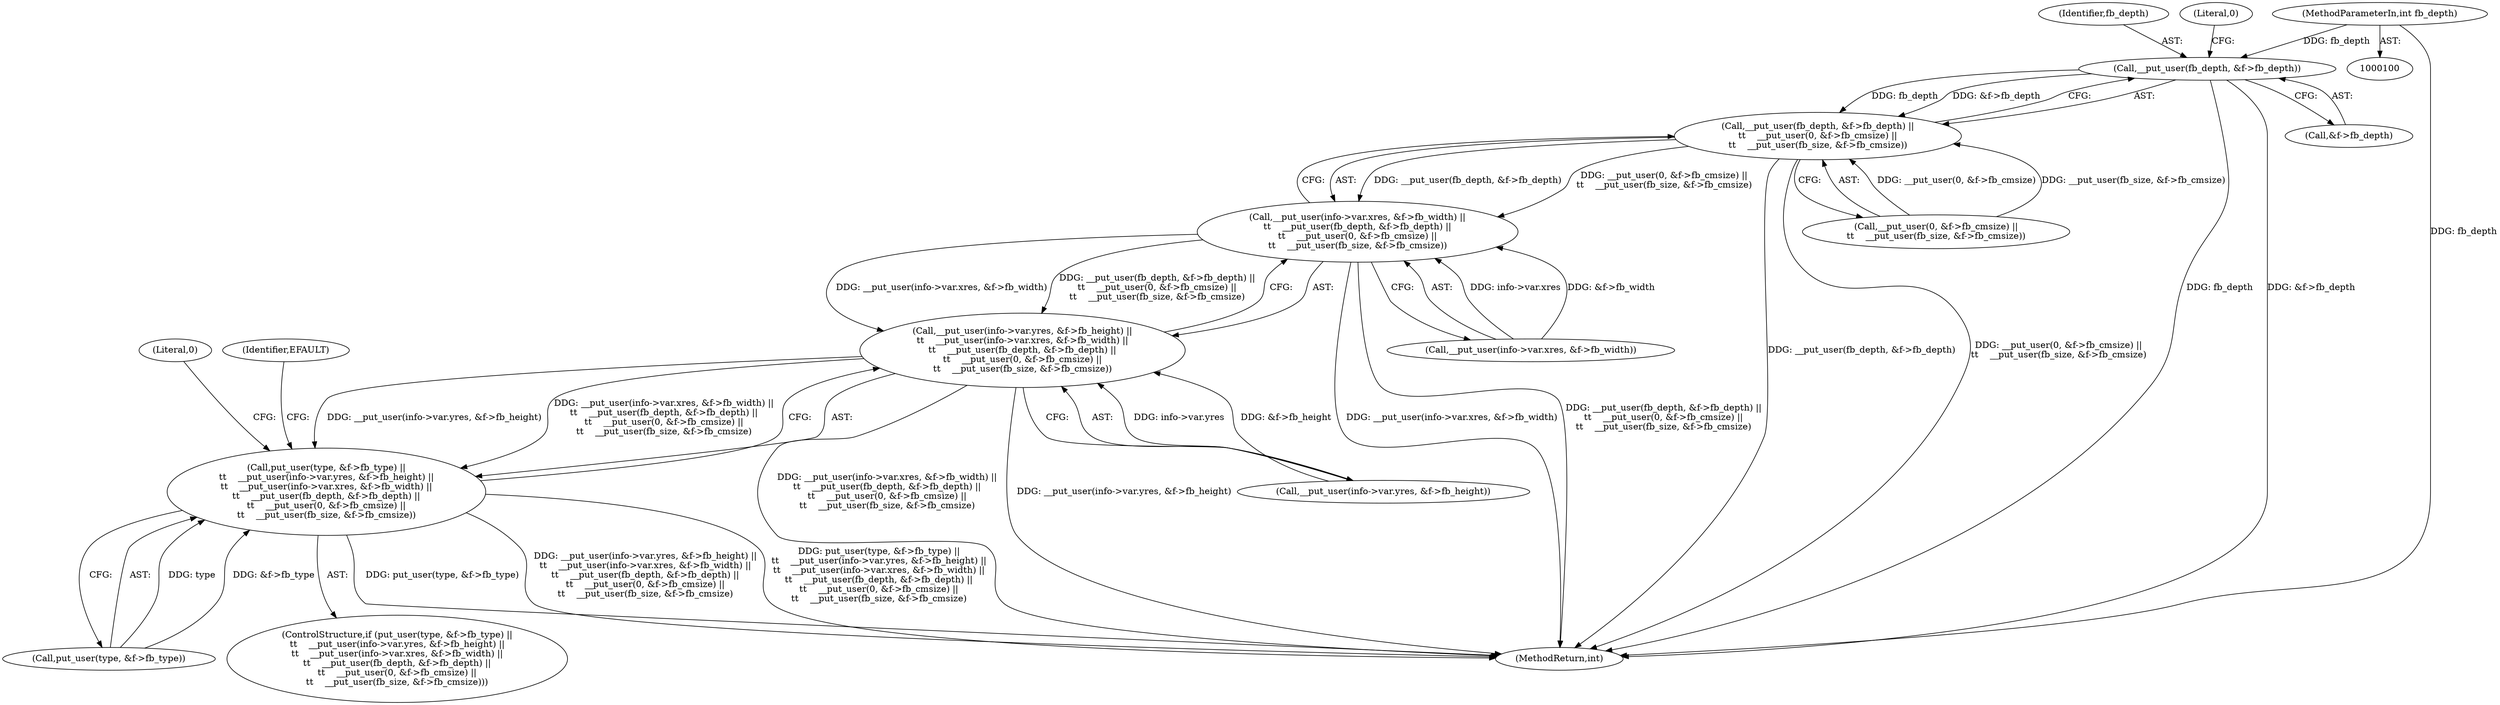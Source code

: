 digraph "0_linux_250c6c49e3b68756b14983c076183568636e2bde@pointer" {
"1000150" [label="(Call,__put_user(fb_depth, &f->fb_depth))"];
"1000105" [label="(MethodParameterIn,int fb_depth)"];
"1000149" [label="(Call,__put_user(fb_depth, &f->fb_depth) ||\n\t\t    __put_user(0, &f->fb_cmsize) ||\n\t\t    __put_user(fb_size, &f->fb_cmsize))"];
"1000138" [label="(Call,__put_user(info->var.xres, &f->fb_width) ||\n\t\t    __put_user(fb_depth, &f->fb_depth) ||\n\t\t    __put_user(0, &f->fb_cmsize) ||\n\t\t    __put_user(fb_size, &f->fb_cmsize))"];
"1000127" [label="(Call,__put_user(info->var.yres, &f->fb_height) ||\n\t\t    __put_user(info->var.xres, &f->fb_width) ||\n\t\t    __put_user(fb_depth, &f->fb_depth) ||\n\t\t    __put_user(0, &f->fb_cmsize) ||\n\t\t    __put_user(fb_size, &f->fb_cmsize))"];
"1000120" [label="(Call,put_user(type, &f->fb_type) ||\n\t\t    __put_user(info->var.yres, &f->fb_height) ||\n\t\t    __put_user(info->var.xres, &f->fb_width) ||\n\t\t    __put_user(fb_depth, &f->fb_depth) ||\n\t\t    __put_user(0, &f->fb_cmsize) ||\n\t\t    __put_user(fb_size, &f->fb_cmsize))"];
"1000149" [label="(Call,__put_user(fb_depth, &f->fb_depth) ||\n\t\t    __put_user(0, &f->fb_cmsize) ||\n\t\t    __put_user(fb_size, &f->fb_cmsize))"];
"1000173" [label="(Literal,0)"];
"1000152" [label="(Call,&f->fb_depth)"];
"1000138" [label="(Call,__put_user(info->var.xres, &f->fb_width) ||\n\t\t    __put_user(fb_depth, &f->fb_depth) ||\n\t\t    __put_user(0, &f->fb_cmsize) ||\n\t\t    __put_user(fb_size, &f->fb_cmsize))"];
"1000156" [label="(Call,__put_user(0, &f->fb_cmsize) ||\n\t\t    __put_user(fb_size, &f->fb_cmsize))"];
"1000119" [label="(ControlStructure,if (put_user(type, &f->fb_type) ||\n\t\t    __put_user(info->var.yres, &f->fb_height) ||\n\t\t    __put_user(info->var.xres, &f->fb_width) ||\n\t\t    __put_user(fb_depth, &f->fb_depth) ||\n\t\t    __put_user(0, &f->fb_cmsize) ||\n\t\t    __put_user(fb_size, &f->fb_cmsize)))"];
"1000128" [label="(Call,__put_user(info->var.yres, &f->fb_height))"];
"1000121" [label="(Call,put_user(type, &f->fb_type))"];
"1000120" [label="(Call,put_user(type, &f->fb_type) ||\n\t\t    __put_user(info->var.yres, &f->fb_height) ||\n\t\t    __put_user(info->var.xres, &f->fb_width) ||\n\t\t    __put_user(fb_depth, &f->fb_depth) ||\n\t\t    __put_user(0, &f->fb_cmsize) ||\n\t\t    __put_user(fb_size, &f->fb_cmsize))"];
"1000476" [label="(MethodReturn,int)"];
"1000105" [label="(MethodParameterIn,int fb_depth)"];
"1000139" [label="(Call,__put_user(info->var.xres, &f->fb_width))"];
"1000150" [label="(Call,__put_user(fb_depth, &f->fb_depth))"];
"1000171" [label="(Identifier,EFAULT)"];
"1000151" [label="(Identifier,fb_depth)"];
"1000158" [label="(Literal,0)"];
"1000127" [label="(Call,__put_user(info->var.yres, &f->fb_height) ||\n\t\t    __put_user(info->var.xres, &f->fb_width) ||\n\t\t    __put_user(fb_depth, &f->fb_depth) ||\n\t\t    __put_user(0, &f->fb_cmsize) ||\n\t\t    __put_user(fb_size, &f->fb_cmsize))"];
"1000150" -> "1000149"  [label="AST: "];
"1000150" -> "1000152"  [label="CFG: "];
"1000151" -> "1000150"  [label="AST: "];
"1000152" -> "1000150"  [label="AST: "];
"1000158" -> "1000150"  [label="CFG: "];
"1000149" -> "1000150"  [label="CFG: "];
"1000150" -> "1000476"  [label="DDG: fb_depth"];
"1000150" -> "1000476"  [label="DDG: &f->fb_depth"];
"1000150" -> "1000149"  [label="DDG: fb_depth"];
"1000150" -> "1000149"  [label="DDG: &f->fb_depth"];
"1000105" -> "1000150"  [label="DDG: fb_depth"];
"1000105" -> "1000100"  [label="AST: "];
"1000105" -> "1000476"  [label="DDG: fb_depth"];
"1000149" -> "1000138"  [label="AST: "];
"1000149" -> "1000156"  [label="CFG: "];
"1000156" -> "1000149"  [label="AST: "];
"1000138" -> "1000149"  [label="CFG: "];
"1000149" -> "1000476"  [label="DDG: __put_user(fb_depth, &f->fb_depth)"];
"1000149" -> "1000476"  [label="DDG: __put_user(0, &f->fb_cmsize) ||\n\t\t    __put_user(fb_size, &f->fb_cmsize)"];
"1000149" -> "1000138"  [label="DDG: __put_user(fb_depth, &f->fb_depth)"];
"1000149" -> "1000138"  [label="DDG: __put_user(0, &f->fb_cmsize) ||\n\t\t    __put_user(fb_size, &f->fb_cmsize)"];
"1000156" -> "1000149"  [label="DDG: __put_user(0, &f->fb_cmsize)"];
"1000156" -> "1000149"  [label="DDG: __put_user(fb_size, &f->fb_cmsize)"];
"1000138" -> "1000127"  [label="AST: "];
"1000138" -> "1000139"  [label="CFG: "];
"1000139" -> "1000138"  [label="AST: "];
"1000127" -> "1000138"  [label="CFG: "];
"1000138" -> "1000476"  [label="DDG: __put_user(info->var.xres, &f->fb_width)"];
"1000138" -> "1000476"  [label="DDG: __put_user(fb_depth, &f->fb_depth) ||\n\t\t    __put_user(0, &f->fb_cmsize) ||\n\t\t    __put_user(fb_size, &f->fb_cmsize)"];
"1000138" -> "1000127"  [label="DDG: __put_user(info->var.xres, &f->fb_width)"];
"1000138" -> "1000127"  [label="DDG: __put_user(fb_depth, &f->fb_depth) ||\n\t\t    __put_user(0, &f->fb_cmsize) ||\n\t\t    __put_user(fb_size, &f->fb_cmsize)"];
"1000139" -> "1000138"  [label="DDG: info->var.xres"];
"1000139" -> "1000138"  [label="DDG: &f->fb_width"];
"1000127" -> "1000120"  [label="AST: "];
"1000127" -> "1000128"  [label="CFG: "];
"1000128" -> "1000127"  [label="AST: "];
"1000120" -> "1000127"  [label="CFG: "];
"1000127" -> "1000476"  [label="DDG: __put_user(info->var.xres, &f->fb_width) ||\n\t\t    __put_user(fb_depth, &f->fb_depth) ||\n\t\t    __put_user(0, &f->fb_cmsize) ||\n\t\t    __put_user(fb_size, &f->fb_cmsize)"];
"1000127" -> "1000476"  [label="DDG: __put_user(info->var.yres, &f->fb_height)"];
"1000127" -> "1000120"  [label="DDG: __put_user(info->var.yres, &f->fb_height)"];
"1000127" -> "1000120"  [label="DDG: __put_user(info->var.xres, &f->fb_width) ||\n\t\t    __put_user(fb_depth, &f->fb_depth) ||\n\t\t    __put_user(0, &f->fb_cmsize) ||\n\t\t    __put_user(fb_size, &f->fb_cmsize)"];
"1000128" -> "1000127"  [label="DDG: info->var.yres"];
"1000128" -> "1000127"  [label="DDG: &f->fb_height"];
"1000120" -> "1000119"  [label="AST: "];
"1000120" -> "1000121"  [label="CFG: "];
"1000121" -> "1000120"  [label="AST: "];
"1000171" -> "1000120"  [label="CFG: "];
"1000173" -> "1000120"  [label="CFG: "];
"1000120" -> "1000476"  [label="DDG: put_user(type, &f->fb_type)"];
"1000120" -> "1000476"  [label="DDG: __put_user(info->var.yres, &f->fb_height) ||\n\t\t    __put_user(info->var.xres, &f->fb_width) ||\n\t\t    __put_user(fb_depth, &f->fb_depth) ||\n\t\t    __put_user(0, &f->fb_cmsize) ||\n\t\t    __put_user(fb_size, &f->fb_cmsize)"];
"1000120" -> "1000476"  [label="DDG: put_user(type, &f->fb_type) ||\n\t\t    __put_user(info->var.yres, &f->fb_height) ||\n\t\t    __put_user(info->var.xres, &f->fb_width) ||\n\t\t    __put_user(fb_depth, &f->fb_depth) ||\n\t\t    __put_user(0, &f->fb_cmsize) ||\n\t\t    __put_user(fb_size, &f->fb_cmsize)"];
"1000121" -> "1000120"  [label="DDG: type"];
"1000121" -> "1000120"  [label="DDG: &f->fb_type"];
}
